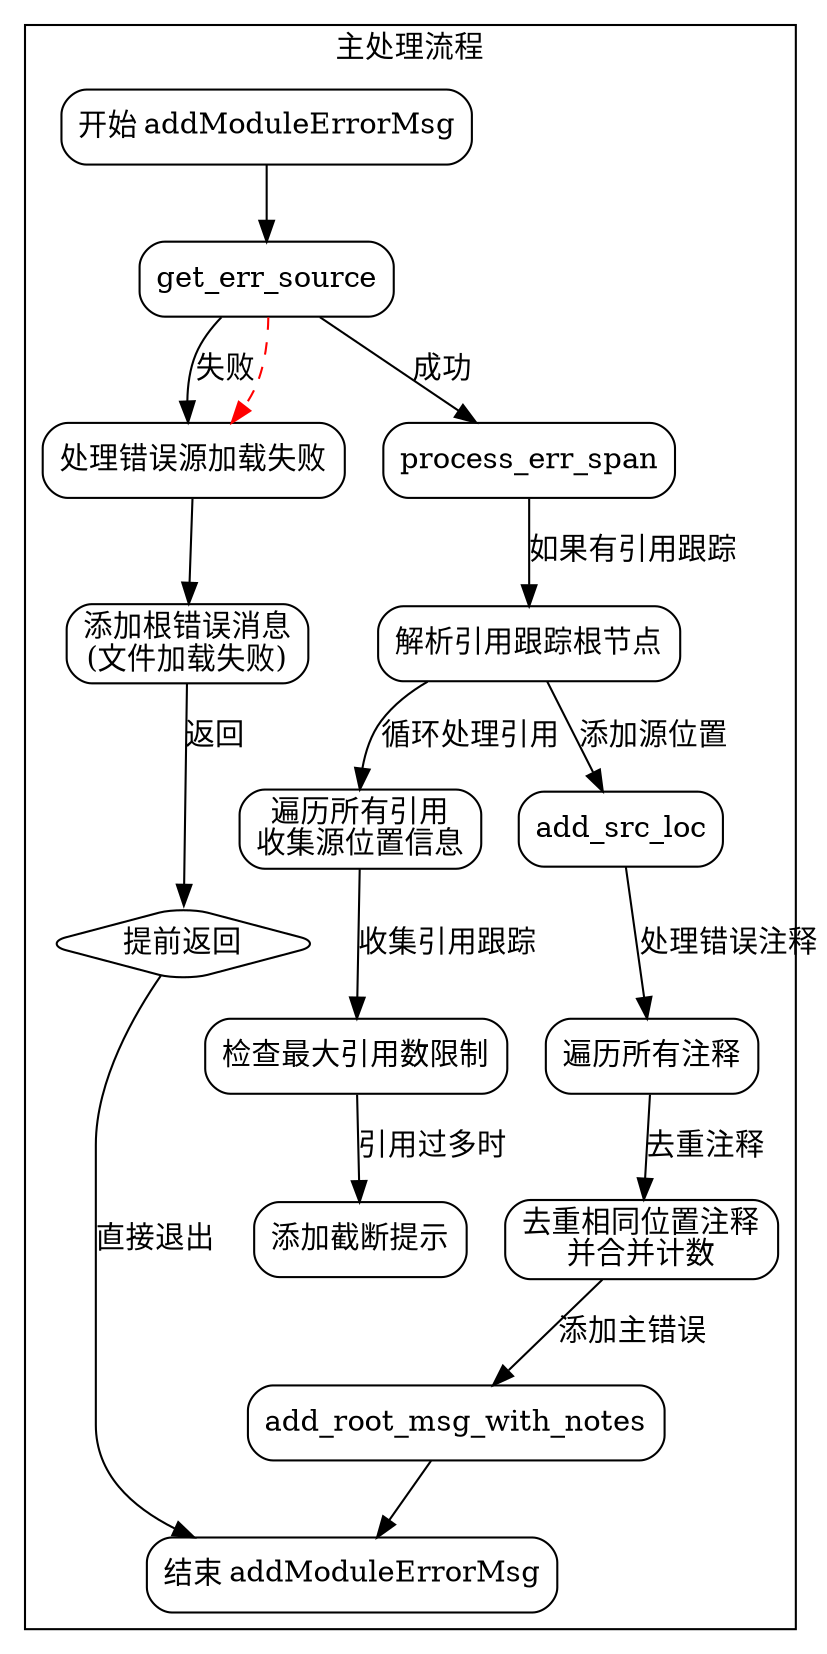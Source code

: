 
digraph addModuleErrorMsg {
    node [shape=rectangle, style=rounded];
    start [label="开始 addModuleErrorMsg"];
    end [label="结束 addModuleErrorMsg"];
    
    subgraph cluster_main {
        label="主处理流程";
        
        start -> get_err_source;
        get_err_source -> handle_err_source_error [label="失败"];
        handle_err_source_error -> add_root_error_msg;
        add_root_error_msg -> return_early [label="返回"];
        
        get_err_source -> process_err_span [label="成功"];
        process_err_span -> resolve_ref_trace [label="如果有引用跟踪"];
        resolve_ref_trace -> collect_ref_traces [label="循环处理引用"];
        collect_ref_traces -> check_max_refs [label="收集引用跟踪"];
        check_max_refs -> add_truncated_note [label="引用过多时"];
        resolve_ref_trace -> add_src_loc [label="添加源位置"];
        
        add_src_loc -> process_notes [label="处理错误注释"];
        process_notes -> deduplicate_notes [label="去重注释"];
        deduplicate_notes -> add_root_msg_with_notes [label="添加主错误"];
        add_root_msg_with_notes -> end;
        
        return_early [label="提前返回", shape=diamond];
        return_early -> end [label="直接退出"];
    }

    subgraph cluster_error_handling {
        label="错误处理分支";
        
        handle_err_source_error [label="处理错误源加载失败"];
        add_root_error_msg [label="添加根错误消息\n(文件加载失败)"];
    }

    subgraph cluster_references {
        label="引用跟踪处理";
        
        resolve_ref_trace [label="解析引用跟踪根节点"];
        collect_ref_traces [label="遍历所有引用\n收集源位置信息"];
        check_max_refs [label="检查最大引用数限制"];
        add_truncated_note [label="添加截断提示"];
    }

    subgraph cluster_notes {
        label="注释处理";
        
        process_notes [label="遍历所有注释"];
        deduplicate_notes [label="去重相同位置注释\n并合并计数"];
    }

    edge [color=red, style=dashed];
    get_err_source -> handle_err_source_error;
}
